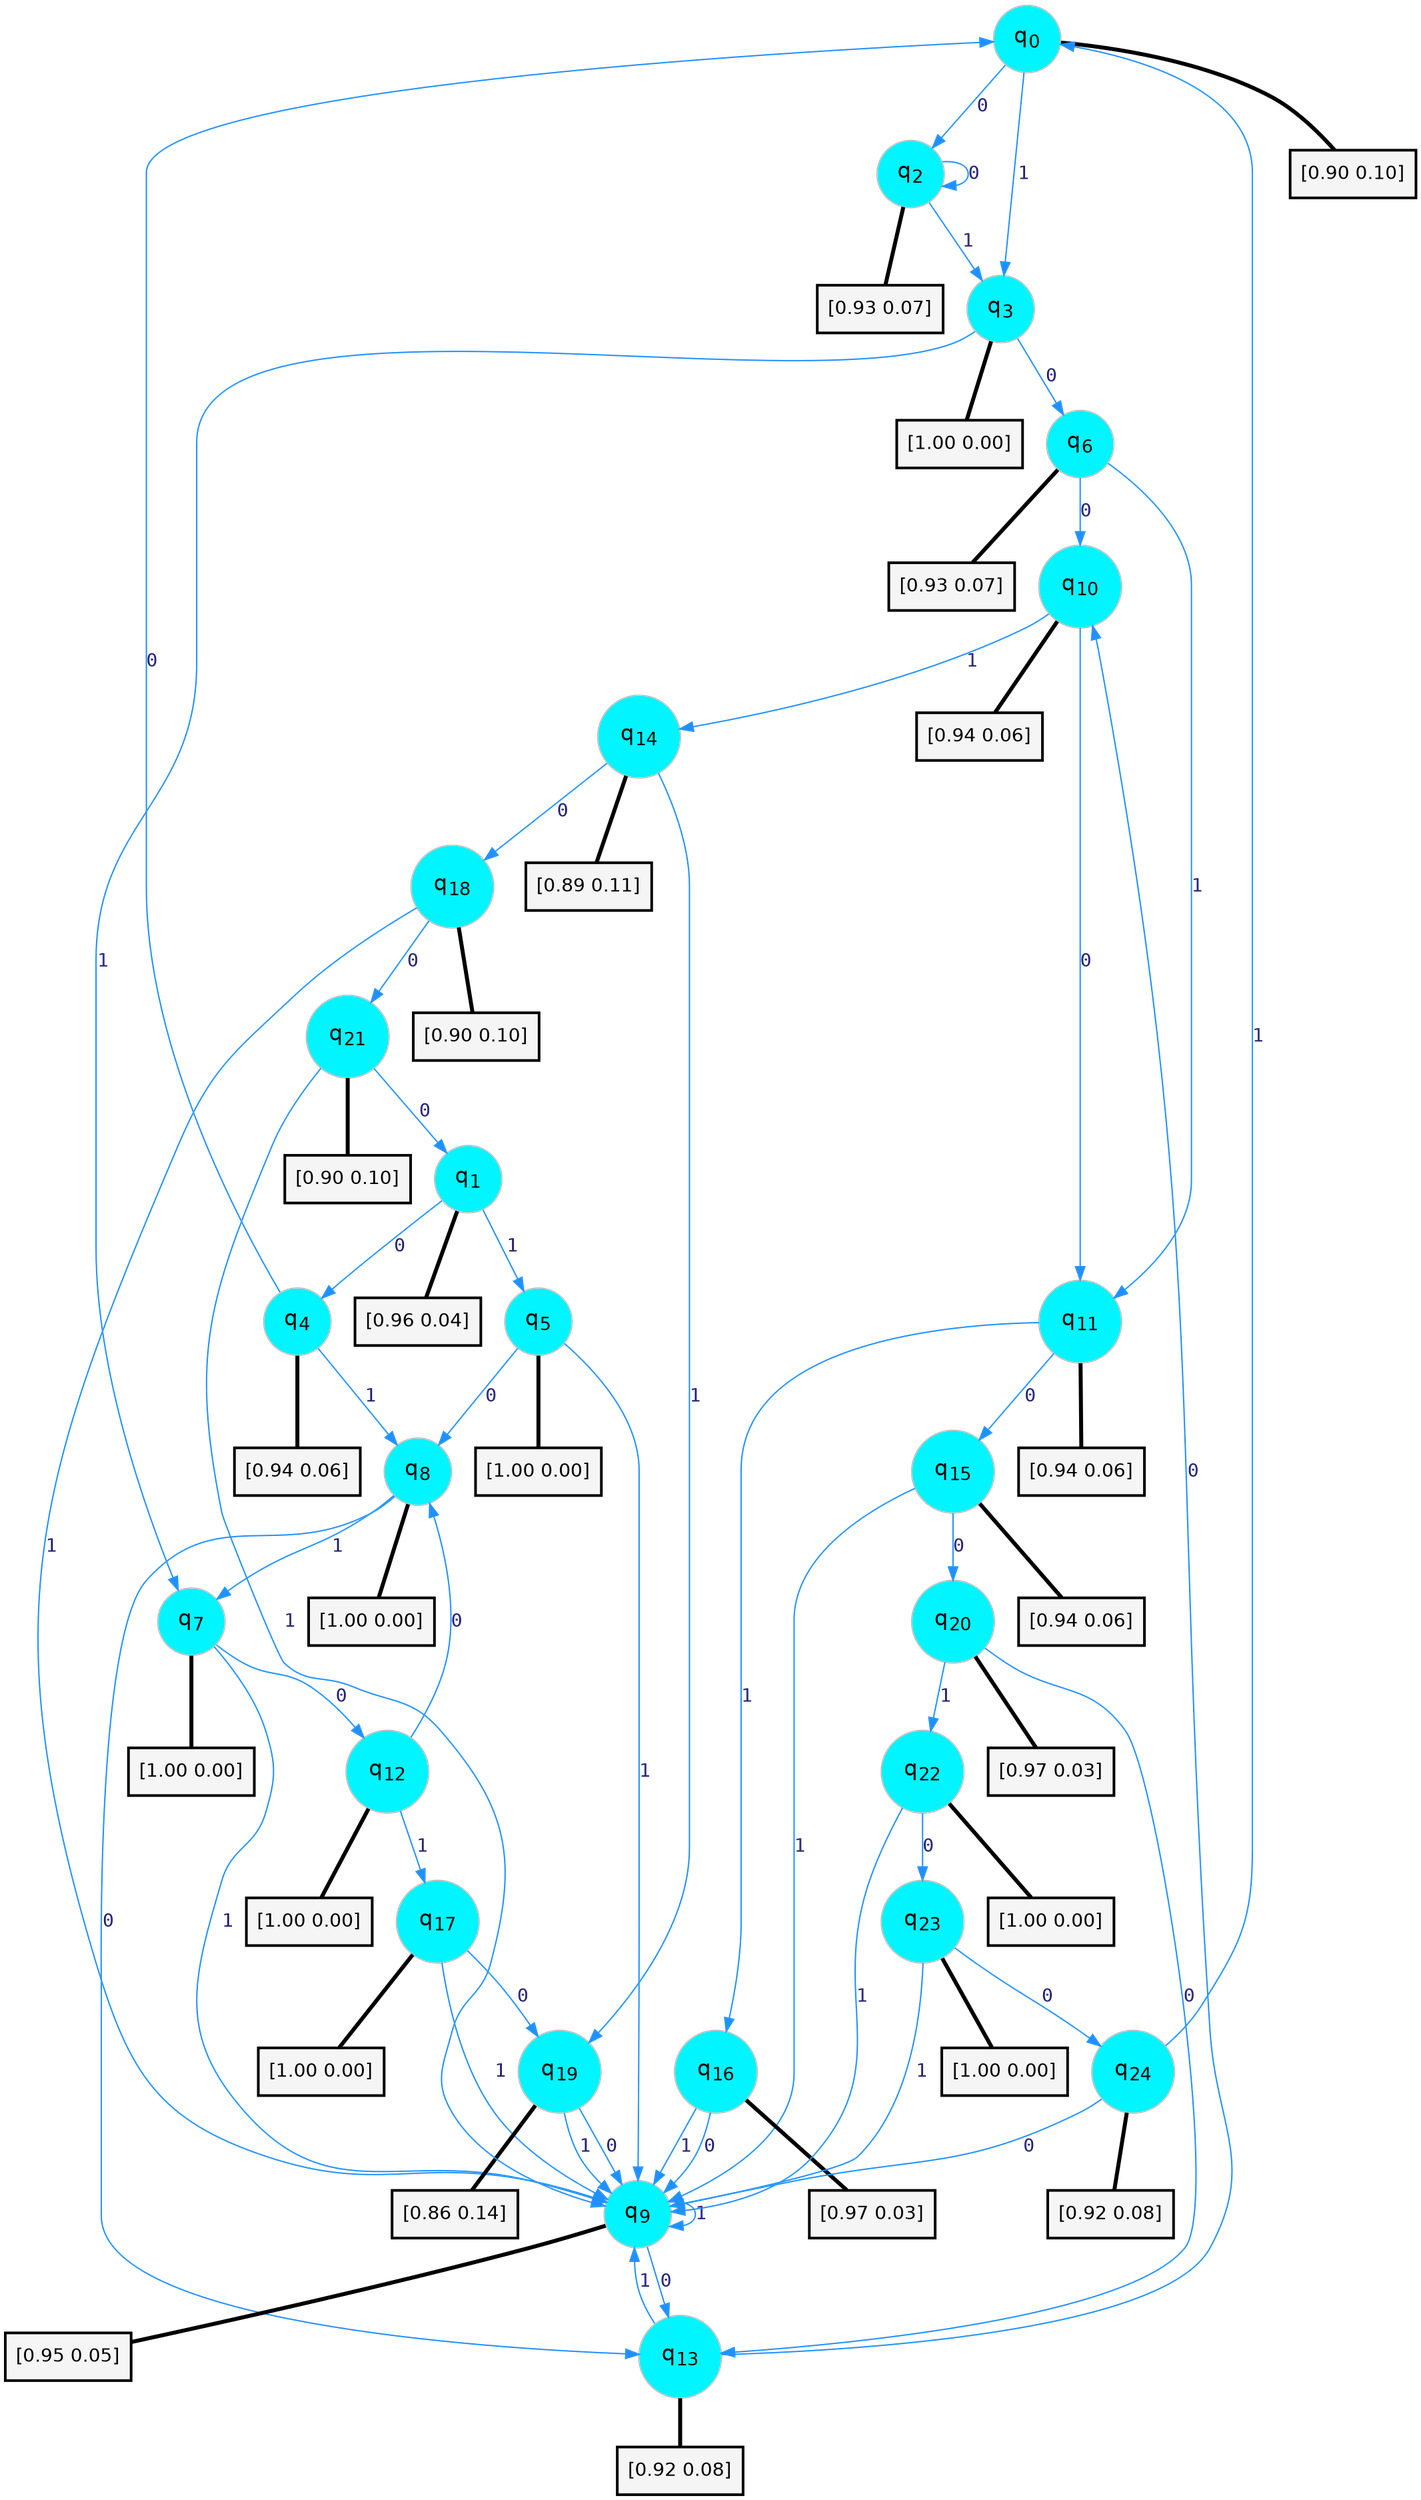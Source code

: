 digraph G {
graph [
bgcolor=transparent, dpi=300, rankdir=TD, size="40,25"];
node [
color=gray, fillcolor=turquoise1, fontcolor=black, fontname=Helvetica, fontsize=16, fontweight=bold, shape=circle, style=filled];
edge [
arrowsize=1, color=dodgerblue1, fontcolor=midnightblue, fontname=courier, fontweight=bold, penwidth=1, style=solid, weight=20];
0[label=<q<SUB>0</SUB>>];
1[label=<q<SUB>1</SUB>>];
2[label=<q<SUB>2</SUB>>];
3[label=<q<SUB>3</SUB>>];
4[label=<q<SUB>4</SUB>>];
5[label=<q<SUB>5</SUB>>];
6[label=<q<SUB>6</SUB>>];
7[label=<q<SUB>7</SUB>>];
8[label=<q<SUB>8</SUB>>];
9[label=<q<SUB>9</SUB>>];
10[label=<q<SUB>10</SUB>>];
11[label=<q<SUB>11</SUB>>];
12[label=<q<SUB>12</SUB>>];
13[label=<q<SUB>13</SUB>>];
14[label=<q<SUB>14</SUB>>];
15[label=<q<SUB>15</SUB>>];
16[label=<q<SUB>16</SUB>>];
17[label=<q<SUB>17</SUB>>];
18[label=<q<SUB>18</SUB>>];
19[label=<q<SUB>19</SUB>>];
20[label=<q<SUB>20</SUB>>];
21[label=<q<SUB>21</SUB>>];
22[label=<q<SUB>22</SUB>>];
23[label=<q<SUB>23</SUB>>];
24[label=<q<SUB>24</SUB>>];
25[label="[0.90 0.10]", shape=box,fontcolor=black, fontname=Helvetica, fontsize=14, penwidth=2, fillcolor=whitesmoke,color=black];
26[label="[0.96 0.04]", shape=box,fontcolor=black, fontname=Helvetica, fontsize=14, penwidth=2, fillcolor=whitesmoke,color=black];
27[label="[0.93 0.07]", shape=box,fontcolor=black, fontname=Helvetica, fontsize=14, penwidth=2, fillcolor=whitesmoke,color=black];
28[label="[1.00 0.00]", shape=box,fontcolor=black, fontname=Helvetica, fontsize=14, penwidth=2, fillcolor=whitesmoke,color=black];
29[label="[0.94 0.06]", shape=box,fontcolor=black, fontname=Helvetica, fontsize=14, penwidth=2, fillcolor=whitesmoke,color=black];
30[label="[1.00 0.00]", shape=box,fontcolor=black, fontname=Helvetica, fontsize=14, penwidth=2, fillcolor=whitesmoke,color=black];
31[label="[0.93 0.07]", shape=box,fontcolor=black, fontname=Helvetica, fontsize=14, penwidth=2, fillcolor=whitesmoke,color=black];
32[label="[1.00 0.00]", shape=box,fontcolor=black, fontname=Helvetica, fontsize=14, penwidth=2, fillcolor=whitesmoke,color=black];
33[label="[1.00 0.00]", shape=box,fontcolor=black, fontname=Helvetica, fontsize=14, penwidth=2, fillcolor=whitesmoke,color=black];
34[label="[0.95 0.05]", shape=box,fontcolor=black, fontname=Helvetica, fontsize=14, penwidth=2, fillcolor=whitesmoke,color=black];
35[label="[0.94 0.06]", shape=box,fontcolor=black, fontname=Helvetica, fontsize=14, penwidth=2, fillcolor=whitesmoke,color=black];
36[label="[0.94 0.06]", shape=box,fontcolor=black, fontname=Helvetica, fontsize=14, penwidth=2, fillcolor=whitesmoke,color=black];
37[label="[1.00 0.00]", shape=box,fontcolor=black, fontname=Helvetica, fontsize=14, penwidth=2, fillcolor=whitesmoke,color=black];
38[label="[0.92 0.08]", shape=box,fontcolor=black, fontname=Helvetica, fontsize=14, penwidth=2, fillcolor=whitesmoke,color=black];
39[label="[0.89 0.11]", shape=box,fontcolor=black, fontname=Helvetica, fontsize=14, penwidth=2, fillcolor=whitesmoke,color=black];
40[label="[0.94 0.06]", shape=box,fontcolor=black, fontname=Helvetica, fontsize=14, penwidth=2, fillcolor=whitesmoke,color=black];
41[label="[0.97 0.03]", shape=box,fontcolor=black, fontname=Helvetica, fontsize=14, penwidth=2, fillcolor=whitesmoke,color=black];
42[label="[1.00 0.00]", shape=box,fontcolor=black, fontname=Helvetica, fontsize=14, penwidth=2, fillcolor=whitesmoke,color=black];
43[label="[0.90 0.10]", shape=box,fontcolor=black, fontname=Helvetica, fontsize=14, penwidth=2, fillcolor=whitesmoke,color=black];
44[label="[0.86 0.14]", shape=box,fontcolor=black, fontname=Helvetica, fontsize=14, penwidth=2, fillcolor=whitesmoke,color=black];
45[label="[0.97 0.03]", shape=box,fontcolor=black, fontname=Helvetica, fontsize=14, penwidth=2, fillcolor=whitesmoke,color=black];
46[label="[0.90 0.10]", shape=box,fontcolor=black, fontname=Helvetica, fontsize=14, penwidth=2, fillcolor=whitesmoke,color=black];
47[label="[1.00 0.00]", shape=box,fontcolor=black, fontname=Helvetica, fontsize=14, penwidth=2, fillcolor=whitesmoke,color=black];
48[label="[1.00 0.00]", shape=box,fontcolor=black, fontname=Helvetica, fontsize=14, penwidth=2, fillcolor=whitesmoke,color=black];
49[label="[0.92 0.08]", shape=box,fontcolor=black, fontname=Helvetica, fontsize=14, penwidth=2, fillcolor=whitesmoke,color=black];
0->2 [label=0];
0->3 [label=1];
0->25 [arrowhead=none, penwidth=3,color=black];
1->4 [label=0];
1->5 [label=1];
1->26 [arrowhead=none, penwidth=3,color=black];
2->2 [label=0];
2->3 [label=1];
2->27 [arrowhead=none, penwidth=3,color=black];
3->6 [label=0];
3->7 [label=1];
3->28 [arrowhead=none, penwidth=3,color=black];
4->0 [label=0];
4->8 [label=1];
4->29 [arrowhead=none, penwidth=3,color=black];
5->8 [label=0];
5->9 [label=1];
5->30 [arrowhead=none, penwidth=3,color=black];
6->10 [label=0];
6->11 [label=1];
6->31 [arrowhead=none, penwidth=3,color=black];
7->12 [label=0];
7->9 [label=1];
7->32 [arrowhead=none, penwidth=3,color=black];
8->13 [label=0];
8->7 [label=1];
8->33 [arrowhead=none, penwidth=3,color=black];
9->13 [label=0];
9->9 [label=1];
9->34 [arrowhead=none, penwidth=3,color=black];
10->11 [label=0];
10->14 [label=1];
10->35 [arrowhead=none, penwidth=3,color=black];
11->15 [label=0];
11->16 [label=1];
11->36 [arrowhead=none, penwidth=3,color=black];
12->8 [label=0];
12->17 [label=1];
12->37 [arrowhead=none, penwidth=3,color=black];
13->10 [label=0];
13->9 [label=1];
13->38 [arrowhead=none, penwidth=3,color=black];
14->18 [label=0];
14->19 [label=1];
14->39 [arrowhead=none, penwidth=3,color=black];
15->20 [label=0];
15->9 [label=1];
15->40 [arrowhead=none, penwidth=3,color=black];
16->9 [label=0];
16->9 [label=1];
16->41 [arrowhead=none, penwidth=3,color=black];
17->19 [label=0];
17->9 [label=1];
17->42 [arrowhead=none, penwidth=3,color=black];
18->21 [label=0];
18->9 [label=1];
18->43 [arrowhead=none, penwidth=3,color=black];
19->9 [label=0];
19->9 [label=1];
19->44 [arrowhead=none, penwidth=3,color=black];
20->13 [label=0];
20->22 [label=1];
20->45 [arrowhead=none, penwidth=3,color=black];
21->1 [label=0];
21->9 [label=1];
21->46 [arrowhead=none, penwidth=3,color=black];
22->23 [label=0];
22->9 [label=1];
22->47 [arrowhead=none, penwidth=3,color=black];
23->24 [label=0];
23->9 [label=1];
23->48 [arrowhead=none, penwidth=3,color=black];
24->9 [label=0];
24->0 [label=1];
24->49 [arrowhead=none, penwidth=3,color=black];
}
